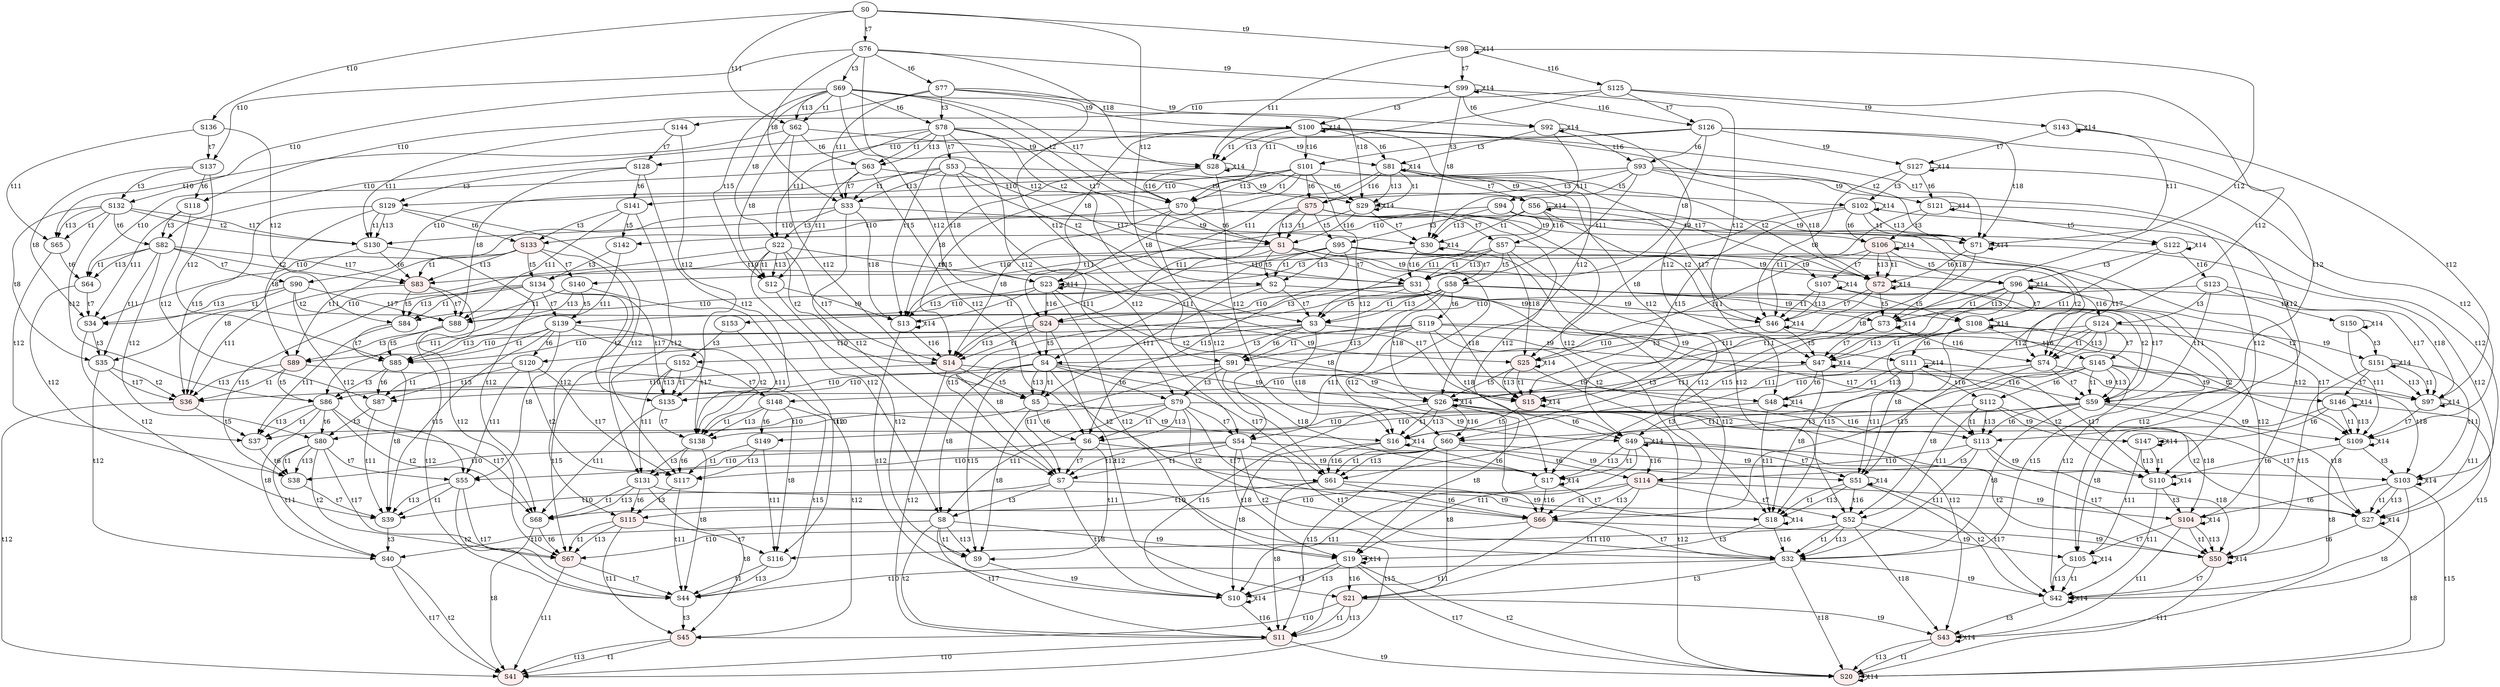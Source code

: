 digraph "SCdebug/3" {
node [fillcolor="#FFFFFF"]; S60 ;
node [fillcolor="#FFFFFF"]; S58 ;
node [fillcolor="#FFFFFF"]; S54 ;
node [fillcolor="#FFFFFF"]; S52 ;
node [style=filled fillcolor="#FFEEEE"]; S21 ;
node [fillcolor="#FFFFFF"]; S4 ;
node [fillcolor="#FFFFFF"]; S8 ;
node [fillcolor="#FFFFFF"]; S145 ;
node [fillcolor="#FFFFFF"]; S51 ;
node [style=filled fillcolor="#FFEEEE"]; S43 ;
node [fillcolor="#FFFFFF"]; S26 ;
node [fillcolor="#FFFFFF"]; S19 ;
node [fillcolor="#FFFFFF"]; S103 ;
node [fillcolor="#FFFFFF"]; S105 ;
node [fillcolor="#FFFFFF"]; S108 ;
node [fillcolor="#FFFFFF"]; S146 ;
node [fillcolor="#FFFFFF"]; S55 ;
node [style=filled fillcolor="#FFEEEE"]; S45 ;
node [fillcolor="#FFFFFF"]; S40 ;
node [fillcolor="#FFFFFF"]; S86 ;
node [fillcolor="#FFFFFF"]; S116 ;
node [fillcolor="#FFFFFF"]; S131 ;
node [fillcolor="#FFFFFF"]; S139 ;
node [fillcolor="#FFFFFF"]; S148 ;
node [fillcolor="#FFFFFF"]; S77 ;
node [fillcolor="#FFFFFF"]; S0 ;
node [fillcolor="#FFFFFF"]; S63 ;
node [style=filled fillcolor="#FFEEEE"]; S1 ;
node [fillcolor="#FFFFFF"]; S93 ;
node [fillcolor="#FFFFFF"]; S125 ;
node [style=filled fillcolor="#FFEEEE"]; S72 ;
node [fillcolor="#FFFFFF"]; S29 ;
node [fillcolor="#FFFFFF"]; S92 ;
node [fillcolor="#FFFFFF"]; S98 ;
node [fillcolor="#FFFFFF"]; S121 ;
node [fillcolor="#FFFFFF"]; S143 ;
node [fillcolor="#FFFFFF"]; S64 ;
node [style=filled fillcolor="#FFEEEE"]; S83 ;
node [fillcolor="#FFFFFF"]; S118 ;
node [fillcolor="#FFFFFF"]; S136 ;
node [fillcolor="#FFFFFF"]; S141 ;
node [fillcolor="#FFFFFF"]; S144 ;
node [fillcolor="#FFFFFF"]; S76 ;
node [fillcolor="#FFFFFF"]; S70 ;
node [fillcolor="#FFFFFF"]; S62 ;
node [fillcolor="#FFFFFF"]; S33 ;
node [fillcolor="#FFFFFF"]; S31 ;
node [fillcolor="#FFFFFF"]; S12 ;
node [style=filled fillcolor="#FFEEEE"]; S14 ;
node [fillcolor="#FFFFFF"]; S126 ;
node [fillcolor="#FFFFFF"]; S71 ;
node [fillcolor="#FFFFFF"]; S46 ;
node [fillcolor="#FFFFFF"]; S30 ;
node [fillcolor="#FFFFFF"]; S28 ;
node [fillcolor="#FFFFFF"]; S13 ;
node [style=filled fillcolor="#FFEEEE"]; S15 ;
node [fillcolor="#FFFFFF"]; S99 ;
node [fillcolor="#FFFFFF"]; S127 ;
node [fillcolor="#FFFFFF"]; S65 ;
node [style=filled fillcolor="#FFEEEE"]; S36 ;
node [fillcolor="#FFFFFF"]; S34 ;
node [fillcolor="#FFFFFF"]; S88 ;
node [fillcolor="#FFFFFF"]; S128 ;
node [fillcolor="#FFFFFF"]; S130 ;
node [fillcolor="#FFFFFF"]; S137 ;
node [style=filled fillcolor="#FFEEEE"]; S75 ;
node [fillcolor="#FFFFFF"]; S78 ;
node [fillcolor="#FFFFFF"]; S81 ;
node [style=filled fillcolor="#FFEEEE"]; S106 ;
node [fillcolor="#FFFFFF"]; S82 ;
node [style=filled fillcolor="#FFEEEE"]; S133 ;
node [fillcolor="#FFFFFF"]; S69 ;
node [fillcolor="#FFFFFF"]; S57 ;
node [fillcolor="#FFFFFF"]; S53 ;
node [style=filled fillcolor="#FFEEEE"]; S24 ;
node [fillcolor="#FFFFFF"]; S22 ;
node [fillcolor="#FFFFFF"]; S101 ;
node [fillcolor="#FFFFFF"]; S56 ;
node [style=filled fillcolor="#FFEEEE"]; S25 ;
node [fillcolor="#FFFFFF"]; S23 ;
node [fillcolor="#FFFFFF"]; S100 ;
node [fillcolor="#FFFFFF"]; S102 ;
node [fillcolor="#FFFFFF"]; S107 ;
node [fillcolor="#FFFFFF"]; S35 ;
node [style=filled fillcolor="#FFEEEE"]; S89 ;
node [fillcolor="#FFFFFF"]; S90 ;
node [fillcolor="#FFFFFF"]; S129 ;
node [fillcolor="#FFFFFF"]; S132 ;
node [fillcolor="#FFFFFF"]; S140 ;
node [fillcolor="#FFFFFF"]; S74 ;
node [style=filled fillcolor="#FFEEEE"]; S66 ;
node [fillcolor="#FFFFFF"]; S2 ;
node [fillcolor="#FFFFFF"]; S6 ;
node [fillcolor="#FFFFFF"]; S91 ;
node [fillcolor="#FFFFFF"]; S94 ;
node [fillcolor="#FFFFFF"]; S113 ;
node [fillcolor="#FFFFFF"]; S123 ;
node [fillcolor="#FFFFFF"]; S73 ;
node [style=filled fillcolor="#FFEEEE"]; S50 ;
node [fillcolor="#FFFFFF"]; S48 ;
node [fillcolor="#FFFFFF"]; S17 ;
node [fillcolor="#FFFFFF"]; S97 ;
node [fillcolor="#FFFFFF"]; S110 ;
node [fillcolor="#FFFFFF"]; S122 ;
node [fillcolor="#FFFFFF"]; S150 ;
node [style=filled fillcolor="#FFEEEE"]; S67 ;
node [fillcolor="#FFFFFF"]; S38 ;
node [fillcolor="#FFFFFF"]; S84 ;
node [fillcolor="#FFFFFF"]; S87 ;
node [fillcolor="#FFFFFF"]; S117 ;
node [fillcolor="#FFFFFF"]; S135 ;
node [fillcolor="#FFFFFF"]; S142 ;
node [fillcolor="#FFFFFF"]; S153 ;
node [fillcolor="#FFFFFF"]; S61 ;
node [fillcolor="#FFFFFF"]; S59 ;
node [fillcolor="#FFFFFF"]; S32 ;
node [fillcolor="#FFFFFF"]; S3 ;
node [fillcolor="#FFFFFF"]; S5 ;
node [fillcolor="#FFFFFF"]; S7 ;
node [fillcolor="#FFFFFF"]; S9 ;
node [style=filled fillcolor="#FFEEEE"]; S11 ;
node [fillcolor="#FFFFFF"]; S47 ;
node [fillcolor="#FFFFFF"]; S42 ;
node [fillcolor="#FFFFFF"]; S27 ;
node [fillcolor="#FFFFFF"]; S10 ;
node [fillcolor="#FFFFFF"]; S16 ;
node [fillcolor="#FFFFFF"]; S18 ;
node [style=filled fillcolor="#FFEEEE"]; S20 ;
node [fillcolor="#FFFFFF"]; S109 ;
node [fillcolor="#FFFFFF"]; S68 ;
node [fillcolor="#FFFFFF"]; S44 ;
node [style=filled fillcolor="#FFEEEE"]; S41 ;
node [fillcolor="#FFFFFF"]; S39 ;
node [fillcolor="#FFFFFF"]; S37 ;
node [fillcolor="#FFFFFF"]; S85 ;
node [fillcolor="#FFFFFF"]; S138 ;
node [fillcolor="#FFFFFF"]; S79 ;
node [fillcolor="#FFFFFF"]; S95 ;
node [fillcolor="#FFFFFF"]; S112 ;
node [style=filled fillcolor="#FFEEEE"]; S114 ;
node [fillcolor="#FFFFFF"]; S119 ;
node [fillcolor="#FFFFFF"]; S124 ;
node [fillcolor="#FFFFFF"]; S49 ;
node [fillcolor="#FFFFFF"]; S96 ;
node [style=filled fillcolor="#FFEEEE"]; S104 ;
node [fillcolor="#FFFFFF"]; S111 ;
node [fillcolor="#FFFFFF"]; S147 ;
node [fillcolor="#FFFFFF"]; S151 ;
node [fillcolor="#FFFFFF"]; S80 ;
node [style=filled fillcolor="#FFEEEE"]; S115 ;
node [fillcolor="#FFFFFF"]; S120 ;
node [fillcolor="#FFFFFF"]; S134 ;
node [fillcolor="#FFFFFF"]; S149 ;
node [fillcolor="#FFFFFF"]; S152 ;
S60 -> S114 [label=t6]
S60 -> S61 [label=t1]
S60 -> S61 [label=t13]
S60 -> S11 [label=t15]
S60 -> S131 [label=t10]
S60 -> S103 [label=t9]
S60 -> S21 [label=t8]
S58 -> S119 [label=t6]
S58 -> S59 [label=t2]
S58 -> S59 [label=t17]
S58 -> S3 [label=t1]
S58 -> S3 [label=t13]
S58 -> S7 [label=t15]
S58 -> S139 [label=t10]
S58 -> S26 [label=t18]
S58 -> S108 [label=t9]
S58 -> S54 [label=t8]
S54 -> S32 [label=t2]
S54 -> S32 [label=t17]
S54 -> S7 [label=t1]
S54 -> S7 [label=t13]
S54 -> S55 [label=t10]
S54 -> S51 [label=t9]
S54 -> S19 [label=t18]
S52 -> S32 [label=t1]
S52 -> S32 [label=t13]
S52 -> S116 [label=t10]
S52 -> S43 [label=t18]
S52 -> S105 [label=t9]
S21 -> S11 [label=t1]
S21 -> S11 [label=t13]
S21 -> S45 [label=t10]
S21 -> S43 [label=t9]
S4 -> S79 [label=t6]
S4 -> S61 [label=t2]
S4 -> S61 [label=t17]
S4 -> S5 [label=t1]
S4 -> S5 [label=t13]
S4 -> S9 [label=t15]
S4 -> S86 [label=t10]
S4 -> S26 [label=t9]
S4 -> S8 [label=t8]
S8 -> S9 [label=t1]
S8 -> S9 [label=t13]
S8 -> S11 [label=t2]
S8 -> S11 [label=t17]
S8 -> S40 [label=t10]
S8 -> S19 [label=t9]
S145 -> S112 [label=t6]
S145 -> S59 [label=t1]
S145 -> S59 [label=t13]
S145 -> S32 [label=t15]
S145 -> S148 [label=t10]
S145 -> S103 [label=t18]
S145 -> S146 [label=t9]
S145 -> S52 [label=t8]
S51 -> S42 [label=t2]
S51 -> S42 [label=t17]
S51 -> S18 [label=t1]
S51 -> S18 [label=t13]
S51 -> S51 [label=t14]
S51 -> S52 [label=t16]
S43 -> S20 [label=t1]
S43 -> S20 [label=t13]
S43 -> S43 [label=t14]
S26 -> S49 [label=t6]
S26 -> S27 [label=t2]
S26 -> S27 [label=t17]
S26 -> S10 [label=t15]
S26 -> S16 [label=t1]
S26 -> S16 [label=t13]
S26 -> S19 [label=t8]
S26 -> S26 [label=t14]
S26 -> S60 [label=t16]
S19 -> S10 [label=t1]
S19 -> S10 [label=t13]
S19 -> S20 [label=t2]
S19 -> S20 [label=t17]
S19 -> S19 [label=t14]
S19 -> S21 [label=t16]
S103 -> S104 [label=t6]
S103 -> S27 [label=t1]
S103 -> S27 [label=t13]
S103 -> S20 [label=t15]
S103 -> S43 [label=t8]
S103 -> S103 [label=t14]
S105 -> S42 [label=t1]
S105 -> S42 [label=t13]
S105 -> S105 [label=t14]
S108 -> S111 [label=t6]
S108 -> S47 [label=t1]
S108 -> S47 [label=t13]
S108 -> S18 [label=t15]
S108 -> S109 [label=t2]
S108 -> S109 [label=t17]
S108 -> S51 [label=t8]
S108 -> S108 [label=t14]
S108 -> S145 [label=t16]
S146 -> S147 [label=t6]
S146 -> S42 [label=t15]
S146 -> S109 [label=t1]
S146 -> S109 [label=t13]
S146 -> S105 [label=t8]
S146 -> S146 [label=t14]
S55 -> S44 [label=t2]
S55 -> S44 [label=t17]
S55 -> S39 [label=t1]
S55 -> S39 [label=t13]
S45 -> S41 [label=t1]
S45 -> S41 [label=t13]
S40 -> S41 [label=t2]
S40 -> S41 [label=t17]
S86 -> S80 [label=t6]
S86 -> S68 [label=t2]
S86 -> S68 [label=t17]
S86 -> S37 [label=t1]
S86 -> S37 [label=t13]
S86 -> S40 [label=t8]
S116 -> S44 [label=t1]
S116 -> S44 [label=t13]
S131 -> S115 [label=t6]
S131 -> S68 [label=t1]
S131 -> S68 [label=t13]
S131 -> S41 [label=t15]
S131 -> S45 [label=t8]
S139 -> S120 [label=t6]
S139 -> S39 [label=t15]
S139 -> S85 [label=t1]
S139 -> S85 [label=t13]
S139 -> S138 [label=t2]
S139 -> S138 [label=t17]
S139 -> S55 [label=t8]
S148 -> S149 [label=t6]
S148 -> S44 [label=t15]
S148 -> S138 [label=t1]
S148 -> S138 [label=t13]
S148 -> S116 [label=t8]
S77 -> S91 [label=t12]
S77 -> S78 [label=t3]
S77 -> S33 [label=t11]
S77 -> S118 [label=t10]
S77 -> S29 [label=t18]
S77 -> S92 [label=t9]
S0 -> S2 [label=t12]
S0 -> S76 [label=t7]
S0 -> S62 [label=t11]
S0 -> S136 [label=t10]
S0 -> S98 [label=t9]
S63 -> S6 [label=t12]
S63 -> S33 [label=t7]
S63 -> S12 [label=t11]
S63 -> S64 [label=t10]
S63 -> S29 [label=t9]
S1 -> S66 [label=t12]
S1 -> S2 [label=t5]
S1 -> S31 [label=t7]
S1 -> S14 [label=t11]
S1 -> S83 [label=t10]
S1 -> S72 [label=t9]
S93 -> S94 [label=t5]
S93 -> S113 [label=t12]
S93 -> S75 [label=t3]
S93 -> S31 [label=t11]
S93 -> S141 [label=t10]
S93 -> S72 [label=t18]
S93 -> S121 [label=t9]
S125 -> S74 [label=t12]
S125 -> S70 [label=t11]
S125 -> S126 [label=t7]
S125 -> S144 [label=t10]
S125 -> S143 [label=t9]
S72 -> S73 [label=t5]
S72 -> S50 [label=t12]
S72 -> S46 [label=t7]
S72 -> S15 [label=t11]
S72 -> S72 [label=t14]
S29 -> S17 [label=t12]
S29 -> S30 [label=t7]
S29 -> S13 [label=t11]
S29 -> S29 [label=t14]
S29 -> S1 [label=t16]
S92 -> S48 [label=t12]
S92 -> S81 [label=t3]
S92 -> S30 [label=t11]
S92 -> S92 [label=t14]
S92 -> S93 [label=t16]
S98 -> S73 [label=t12]
S98 -> S28 [label=t11]
S98 -> S99 [label=t7]
S98 -> S98 [label=t14]
S98 -> S125 [label=t16]
S121 -> S110 [label=t12]
S121 -> S122 [label=t5]
S121 -> S106 [label=t3]
S121 -> S46 [label=t11]
S121 -> S121 [label=t14]
S143 -> S97 [label=t12]
S143 -> S71 [label=t11]
S143 -> S127 [label=t7]
S143 -> S143 [label=t14]
S64 -> S38 [label=t12]
S64 -> S34 [label=t7]
S83 -> S67 [label=t12]
S83 -> S84 [label=t5]
S83 -> S36 [label=t11]
S83 -> S88 [label=t7]
S118 -> S87 [label=t12]
S118 -> S82 [label=t3]
S118 -> S34 [label=t11]
S136 -> S84 [label=t12]
S136 -> S65 [label=t11]
S136 -> S137 [label=t7]
S141 -> S117 [label=t12]
S141 -> S142 [label=t5]
S141 -> S133 [label=t3]
S141 -> S88 [label=t11]
S144 -> S135 [label=t12]
S144 -> S128 [label=t7]
S144 -> S130 [label=t11]
S76 -> S3 [label=t12]
S76 -> S69 [label=t3]
S76 -> S137 [label=t10]
S76 -> S28 [label=t18]
S76 -> S99 [label=t9]
S76 -> S77 [label=t6]
S76 -> S33 [label=t8]
S70 -> S61 [label=t12]
S70 -> S130 [label=t10]
S70 -> S71 [label=t9]
S70 -> S1 [label=t6]
S70 -> S14 [label=t8]
S62 -> S5 [label=t12]
S62 -> S65 [label=t10]
S62 -> S28 [label=t9]
S62 -> S63 [label=t6]
S62 -> S12 [label=t8]
S33 -> S7 [label=t12]
S33 -> S22 [label=t3]
S33 -> S34 [label=t10]
S33 -> S30 [label=t9]
S33 -> S13 [label=t18]
S31 -> S32 [label=t12]
S31 -> S3 [label=t5]
S31 -> S24 [label=t3]
S31 -> S88 [label=t10]
S31 -> S46 [label=t9]
S31 -> S15 [label=t18]
S12 -> S9 [label=t12]
S12 -> S13 [label=t9]
S14 -> S5 [label=t5]
S14 -> S11 [label=t12]
S14 -> S36 [label=t10]
S14 -> S15 [label=t9]
S126 -> S59 [label=t12]
S126 -> S101 [label=t3]
S126 -> S128 [label=t10]
S126 -> S71 [label=t18]
S126 -> S127 [label=t9]
S126 -> S31 [label=t8]
S126 -> S93 [label=t6]
S71 -> S27 [label=t12]
S71 -> S72 [label=t6]
S71 -> S15 [label=t8]
S71 -> S71 [label=t14]
S46 -> S47 [label=t5]
S46 -> S42 [label=t12]
S46 -> S25 [label=t3]
S46 -> S46 [label=t14]
S30 -> S18 [label=t12]
S30 -> S23 [label=t3]
S30 -> S30 [label=t14]
S30 -> S31 [label=t16]
S28 -> S16 [label=t12]
S28 -> S29 [label=t6]
S28 -> S13 [label=t8]
S28 -> S28 [label=t14]
S28 -> S70 [label=t16]
S13 -> S10 [label=t12]
S13 -> S13 [label=t14]
S13 -> S14 [label=t16]
S15 -> S16 [label=t5]
S15 -> S20 [label=t12]
S15 -> S15 [label=t14]
S99 -> S47 [label=t12]
S99 -> S100 [label=t3]
S99 -> S30 [label=t8]
S99 -> S92 [label=t6]
S99 -> S99 [label=t14]
S99 -> S126 [label=t16]
S127 -> S109 [label=t12]
S127 -> S102 [label=t3]
S127 -> S46 [label=t8]
S127 -> S121 [label=t6]
S127 -> S127 [label=t14]
S65 -> S37 [label=t12]
S65 -> S64 [label=t6]
S36 -> S41 [label=t12]
S36 -> S37 [label=t5]
S34 -> S39 [label=t12]
S34 -> S35 [label=t3]
S88 -> S44 [label=t12]
S88 -> S85 [label=t5]
S88 -> S89 [label=t3]
S128 -> S138 [label=t12]
S128 -> S129 [label=t3]
S128 -> S88 [label=t8]
S128 -> S141 [label=t6]
S130 -> S68 [label=t12]
S130 -> S36 [label=t8]
S130 -> S83 [label=t6]
S137 -> S85 [label=t12]
S137 -> S132 [label=t3]
S137 -> S34 [label=t8]
S137 -> S118 [label=t6]
S75 -> S95 [label=t5]
S75 -> S114 [label=t12]
S75 -> S57 [label=t7]
S75 -> S24 [label=t11]
S75 -> S133 [label=t10]
S75 -> S106 [label=t9]
S75 -> S1 [label=t1]
S75 -> S1 [label=t13]
S78 -> S79 [label=t12]
S78 -> S53 [label=t7]
S78 -> S22 [label=t11]
S78 -> S82 [label=t10]
S78 -> S81 [label=t9]
S78 -> S63 [label=t1]
S78 -> S1 [label=t2]
S78 -> S63 [label=t13]
S78 -> S1 [label=t17]
S81 -> S49 [label=t12]
S81 -> S56 [label=t7]
S81 -> S23 [label=t11]
S81 -> S29 [label=t1]
S81 -> S72 [label=t2]
S81 -> S29 [label=t13]
S81 -> S72 [label=t17]
S81 -> S81 [label=t14]
S81 -> S75 [label=t16]
S106 -> S96 [label=t5]
S106 -> S104 [label=t12]
S106 -> S25 [label=t11]
S106 -> S107 [label=t7]
S106 -> S72 [label=t1]
S106 -> S72 [label=t13]
S106 -> S106 [label=t14]
S82 -> S80 [label=t12]
S82 -> S35 [label=t11]
S82 -> S90 [label=t7]
S82 -> S64 [label=t1]
S82 -> S83 [label=t2]
S82 -> S64 [label=t13]
S82 -> S83 [label=t17]
S133 -> S115 [label=t12]
S133 -> S134 [label=t5]
S133 -> S89 [label=t11]
S133 -> S140 [label=t7]
S133 -> S83 [label=t1]
S133 -> S83 [label=t13]
S69 -> S132 [label=t10]
S69 -> S100 [label=t9]
S69 -> S62 [label=t1]
S69 -> S70 [label=t2]
S69 -> S62 [label=t13]
S69 -> S12 [label=t15]
S69 -> S70 [label=t17]
S69 -> S4 [label=t12]
S69 -> S78 [label=t6]
S69 -> S22 [label=t8]
S57 -> S140 [label=t10]
S57 -> S25 [label=t18]
S57 -> S107 [label=t9]
S57 -> S31 [label=t1]
S57 -> S31 [label=t13]
S57 -> S58 [label=t5]
S57 -> S52 [label=t12]
S53 -> S90 [label=t10]
S53 -> S56 [label=t9]
S53 -> S23 [label=t18]
S53 -> S33 [label=t1]
S53 -> S31 [label=t2]
S53 -> S33 [label=t13]
S53 -> S31 [label=t17]
S53 -> S54 [label=t12]
S24 -> S89 [label=t10]
S24 -> S25 [label=t9]
S24 -> S14 [label=t1]
S24 -> S14 [label=t13]
S24 -> S4 [label=t5]
S24 -> S21 [label=t12]
S22 -> S35 [label=t10]
S22 -> S23 [label=t9]
S22 -> S12 [label=t1]
S22 -> S14 [label=t2]
S22 -> S12 [label=t13]
S22 -> S14 [label=t17]
S22 -> S8 [label=t12]
S101 -> S129 [label=t10]
S101 -> S102 [label=t9]
S101 -> S24 [label=t8]
S101 -> S70 [label=t1]
S101 -> S70 [label=t13]
S101 -> S14 [label=t15]
S101 -> S60 [label=t12]
S101 -> S75 [label=t6]
S56 -> S30 [label=t1]
S56 -> S46 [label=t2]
S56 -> S30 [label=t13]
S56 -> S46 [label=t17]
S56 -> S51 [label=t12]
S56 -> S56 [label=t14]
S56 -> S57 [label=t16]
S25 -> S15 [label=t1]
S25 -> S15 [label=t13]
S25 -> S26 [label=t5]
S25 -> S43 [label=t12]
S25 -> S25 [label=t14]
S23 -> S13 [label=t1]
S23 -> S15 [label=t2]
S23 -> S13 [label=t13]
S23 -> S15 [label=t17]
S23 -> S19 [label=t12]
S23 -> S23 [label=t14]
S23 -> S24 [label=t16]
S100 -> S23 [label=t8]
S100 -> S28 [label=t1]
S100 -> S71 [label=t2]
S100 -> S28 [label=t13]
S100 -> S13 [label=t15]
S100 -> S71 [label=t17]
S100 -> S26 [label=t12]
S100 -> S81 [label=t6]
S100 -> S100 [label=t14]
S100 -> S101 [label=t16]
S102 -> S25 [label=t8]
S102 -> S71 [label=t1]
S102 -> S71 [label=t13]
S102 -> S15 [label=t15]
S102 -> S103 [label=t12]
S102 -> S106 [label=t6]
S102 -> S102 [label=t14]
S107 -> S46 [label=t1]
S107 -> S46 [label=t13]
S107 -> S108 [label=t5]
S107 -> S105 [label=t12]
S107 -> S107 [label=t14]
S35 -> S36 [label=t2]
S35 -> S36 [label=t17]
S35 -> S40 [label=t12]
S89 -> S36 [label=t1]
S89 -> S36 [label=t13]
S89 -> S86 [label=t5]
S89 -> S45 [label=t12]
S90 -> S34 [label=t1]
S90 -> S88 [label=t2]
S90 -> S34 [label=t13]
S90 -> S88 [label=t17]
S90 -> S55 [label=t12]
S129 -> S89 [label=t8]
S129 -> S130 [label=t1]
S129 -> S130 [label=t13]
S129 -> S36 [label=t15]
S129 -> S131 [label=t12]
S129 -> S133 [label=t6]
S132 -> S35 [label=t8]
S132 -> S65 [label=t1]
S132 -> S130 [label=t2]
S132 -> S65 [label=t13]
S132 -> S130 [label=t17]
S132 -> S86 [label=t12]
S132 -> S82 [label=t6]
S140 -> S88 [label=t1]
S140 -> S88 [label=t13]
S140 -> S139 [label=t5]
S140 -> S116 [label=t12]
S74 -> S61 [label=t11]
S74 -> S59 [label=t7]
S74 -> S135 [label=t10]
S74 -> S97 [label=t9]
S66 -> S32 [label=t7]
S66 -> S11 [label=t11]
S66 -> S67 [label=t10]
S66 -> S50 [label=t9]
S2 -> S3 [label=t7]
S2 -> S5 [label=t11]
S2 -> S84 [label=t10]
S2 -> S73 [label=t9]
S6 -> S7 [label=t7]
S6 -> S9 [label=t11]
S6 -> S38 [label=t10]
S6 -> S17 [label=t9]
S91 -> S79 [label=t3]
S91 -> S7 [label=t11]
S91 -> S87 [label=t10]
S91 -> S48 [label=t9]
S91 -> S17 [label=t18]
S94 -> S95 [label=t3]
S94 -> S3 [label=t11]
S94 -> S142 [label=t10]
S94 -> S73 [label=t18]
S94 -> S122 [label=t9]
S113 -> S114 [label=t3]
S113 -> S32 [label=t11]
S113 -> S117 [label=t10]
S113 -> S50 [label=t18]
S113 -> S110 [label=t9]
S123 -> S124 [label=t3]
S123 -> S59 [label=t11]
S123 -> S153 [label=t10]
S123 -> S97 [label=t18]
S123 -> S150 [label=t9]
S73 -> S47 [label=t7]
S73 -> S16 [label=t11]
S73 -> S73 [label=t14]
S73 -> S74 [label=t16]
S50 -> S42 [label=t7]
S50 -> S20 [label=t11]
S50 -> S50 [label=t14]
S48 -> S49 [label=t3]
S48 -> S18 [label=t11]
S48 -> S48 [label=t14]
S48 -> S113 [label=t16]
S17 -> S10 [label=t11]
S17 -> S18 [label=t7]
S17 -> S17 [label=t14]
S17 -> S66 [label=t16]
S97 -> S27 [label=t11]
S97 -> S109 [label=t7]
S97 -> S97 [label=t14]
S110 -> S104 [label=t3]
S110 -> S42 [label=t11]
S110 -> S110 [label=t14]
S122 -> S96 [label=t3]
S122 -> S47 [label=t11]
S122 -> S122 [label=t14]
S122 -> S123 [label=t16]
S150 -> S151 [label=t3]
S150 -> S109 [label=t11]
S150 -> S150 [label=t14]
S67 -> S44 [label=t7]
S67 -> S41 [label=t11]
S38 -> S39 [label=t7]
S84 -> S37 [label=t11]
S84 -> S85 [label=t7]
S87 -> S80 [label=t3]
S87 -> S39 [label=t11]
S117 -> S115 [label=t3]
S117 -> S44 [label=t11]
S135 -> S68 [label=t11]
S135 -> S138 [label=t7]
S142 -> S134 [label=t3]
S142 -> S85 [label=t11]
S153 -> S152 [label=t3]
S153 -> S138 [label=t11]
S61 -> S68 [label=t10]
S61 -> S27 [label=t9]
S61 -> S66 [label=t6]
S61 -> S11 [label=t8]
S59 -> S138 [label=t10]
S59 -> S27 [label=t18]
S59 -> S109 [label=t9]
S59 -> S60 [label=t3]
S59 -> S113 [label=t6]
S59 -> S32 [label=t8]
S32 -> S44 [label=t10]
S32 -> S42 [label=t9]
S32 -> S20 [label=t18]
S32 -> S21 [label=t3]
S3 -> S85 [label=t10]
S3 -> S47 [label=t9]
S3 -> S16 [label=t18]
S3 -> S4 [label=t3]
S3 -> S91 [label=t6]
S3 -> S7 [label=t8]
S5 -> S37 [label=t10]
S5 -> S16 [label=t9]
S5 -> S6 [label=t6]
S5 -> S9 [label=t8]
S7 -> S39 [label=t10]
S7 -> S10 [label=t18]
S7 -> S18 [label=t9]
S7 -> S8 [label=t3]
S9 -> S10 [label=t9]
S11 -> S41 [label=t10]
S11 -> S20 [label=t9]
S47 -> S26 [label=t3]
S47 -> S48 [label=t6]
S47 -> S18 [label=t8]
S47 -> S47 [label=t14]
S47 -> S59 [label=t16]
S42 -> S43 [label=t3]
S42 -> S42 [label=t14]
S27 -> S50 [label=t6]
S27 -> S20 [label=t8]
S27 -> S27 [label=t14]
S10 -> S10 [label=t14]
S10 -> S11 [label=t16]
S16 -> S10 [label=t8]
S16 -> S17 [label=t6]
S16 -> S16 [label=t14]
S16 -> S61 [label=t16]
S18 -> S19 [label=t3]
S18 -> S18 [label=t14]
S18 -> S32 [label=t16]
S20 -> S20 [label=t14]
S109 -> S42 [label=t8]
S109 -> S103 [label=t3]
S109 -> S110 [label=t6]
S109 -> S109 [label=t14]
S68 -> S67 [label=t6]
S68 -> S41 [label=t8]
S44 -> S45 [label=t3]
S39 -> S40 [label=t3]
S37 -> S38 [label=t6]
S85 -> S39 [label=t8]
S85 -> S86 [label=t3]
S85 -> S87 [label=t6]
S138 -> S44 [label=t8]
S138 -> S131 [label=t3]
S138 -> S117 [label=t6]
S79 -> S80 [label=t10]
S79 -> S49 [label=t9]
S79 -> S6 [label=t1]
S79 -> S66 [label=t2]
S79 -> S6 [label=t13]
S79 -> S66 [label=t17]
S79 -> S54 [label=t7]
S79 -> S8 [label=t11]
S95 -> S134 [label=t10]
S95 -> S96 [label=t9]
S95 -> S2 [label=t1]
S95 -> S74 [label=t2]
S95 -> S2 [label=t13]
S95 -> S6 [label=t15]
S95 -> S74 [label=t17]
S95 -> S58 [label=t7]
S95 -> S4 [label=t11]
S112 -> S149 [label=t10]
S112 -> S104 [label=t18]
S112 -> S147 [label=t9]
S112 -> S113 [label=t1]
S112 -> S113 [label=t13]
S112 -> S52 [label=t11]
S114 -> S115 [label=t10]
S114 -> S104 [label=t9]
S114 -> S66 [label=t1]
S114 -> S66 [label=t13]
S114 -> S52 [label=t7]
S114 -> S21 [label=t11]
S119 -> S120 [label=t10]
S119 -> S49 [label=t18]
S119 -> S111 [label=t9]
S119 -> S91 [label=t1]
S119 -> S113 [label=t2]
S119 -> S91 [label=t13]
S119 -> S113 [label=t17]
S119 -> S54 [label=t11]
S124 -> S152 [label=t10]
S124 -> S151 [label=t9]
S124 -> S74 [label=t1]
S124 -> S74 [label=t13]
S124 -> S66 [label=t15]
S124 -> S145 [label=t7]
S124 -> S60 [label=t11]
S49 -> S17 [label=t1]
S49 -> S50 [label=t2]
S49 -> S17 [label=t13]
S49 -> S50 [label=t17]
S49 -> S51 [label=t7]
S49 -> S19 [label=t11]
S49 -> S49 [label=t14]
S49 -> S114 [label=t16]
S96 -> S73 [label=t1]
S96 -> S97 [label=t2]
S96 -> S73 [label=t13]
S96 -> S17 [label=t15]
S96 -> S97 [label=t17]
S96 -> S108 [label=t7]
S96 -> S26 [label=t11]
S96 -> S96 [label=t14]
S96 -> S124 [label=t16]
S104 -> S50 [label=t1]
S104 -> S50 [label=t13]
S104 -> S105 [label=t7]
S104 -> S43 [label=t11]
S104 -> S104 [label=t14]
S111 -> S48 [label=t1]
S111 -> S110 [label=t2]
S111 -> S48 [label=t13]
S111 -> S110 [label=t17]
S111 -> S51 [label=t11]
S111 -> S111 [label=t14]
S111 -> S112 [label=t16]
S147 -> S110 [label=t1]
S147 -> S110 [label=t13]
S147 -> S105 [label=t11]
S147 -> S147 [label=t14]
S151 -> S97 [label=t1]
S151 -> S97 [label=t13]
S151 -> S50 [label=t15]
S151 -> S146 [label=t7]
S151 -> S103 [label=t11]
S151 -> S151 [label=t14]
S80 -> S38 [label=t1]
S80 -> S67 [label=t2]
S80 -> S38 [label=t13]
S80 -> S67 [label=t17]
S80 -> S55 [label=t7]
S80 -> S40 [label=t11]
S115 -> S67 [label=t1]
S115 -> S67 [label=t13]
S115 -> S116 [label=t7]
S115 -> S45 [label=t11]
S120 -> S87 [label=t1]
S120 -> S117 [label=t2]
S120 -> S87 [label=t13]
S120 -> S117 [label=t17]
S120 -> S55 [label=t11]
S134 -> S84 [label=t1]
S134 -> S135 [label=t2]
S134 -> S84 [label=t13]
S134 -> S38 [label=t15]
S134 -> S135 [label=t17]
S134 -> S139 [label=t7]
S134 -> S86 [label=t11]
S149 -> S117 [label=t1]
S149 -> S117 [label=t13]
S149 -> S116 [label=t11]
S152 -> S135 [label=t1]
S152 -> S135 [label=t13]
S152 -> S67 [label=t15]
S152 -> S148 [label=t7]
S152 -> S131 [label=t11]
}